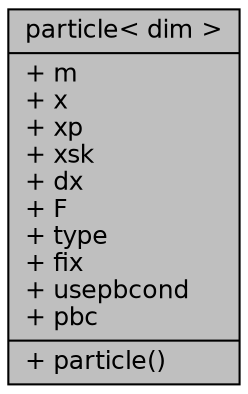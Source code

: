 digraph "particle&lt; dim &gt;"
{
 // INTERACTIVE_SVG=YES
 // LATEX_PDF_SIZE
  bgcolor="transparent";
  edge [fontname="Helvetica",fontsize="12",labelfontname="Helvetica",labelfontsize="12"];
  node [fontname="Helvetica",fontsize="12",shape=record];
  Node1 [label="{particle\< dim \>\n|+ m\l+ x\l+ xp\l+ xsk\l+ dx\l+ F\l+ type\l+ fix\l+ usepbcond\l+ pbc\l|+ particle()\l}",height=0.2,width=0.4,color="black", fillcolor="grey75", style="filled", fontcolor="black",tooltip="This structure contains all the information for a single particle."];
}
